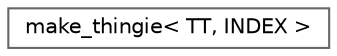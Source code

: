 digraph "类继承关系图"
{
 // LATEX_PDF_SIZE
  bgcolor="transparent";
  edge [fontname=Helvetica,fontsize=10,labelfontname=Helvetica,labelfontsize=10];
  node [fontname=Helvetica,fontsize=10,shape=box,height=0.2,width=0.4];
  rankdir="LR";
  Node0 [id="Node000000",label="make_thingie\< TT, INDEX \>",height=0.2,width=0.4,color="grey40", fillcolor="white", style="filled",URL="$structmake__thingie.html",tooltip=" "];
}
